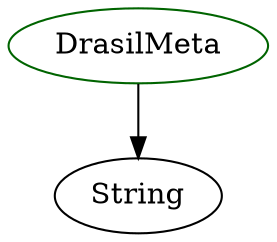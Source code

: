 digraph alltypes {
	subgraph domains {
	}
	subgraph supportedsoftware {
	}
	subgraph metadata {
	}
	subgraph drailmetas {
		subgraph drasilmeta{
		DrasilMeta	[shape=oval, color=darkgreen, label="DrasilMeta"];
		DrasilMeta -> String;
		}
	}
	subgraph drailmetacalls {
	}
}
